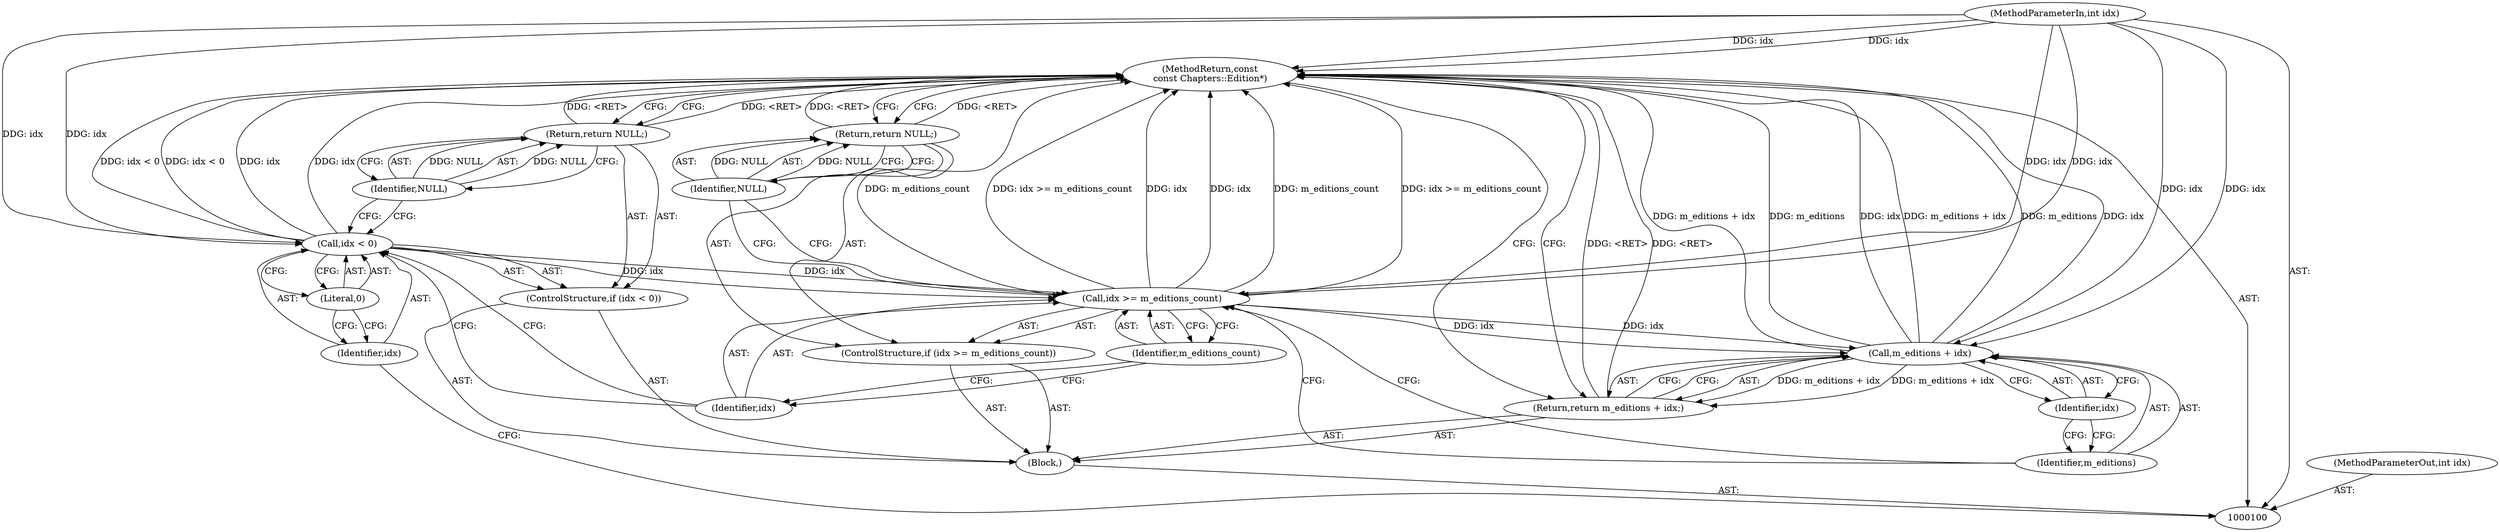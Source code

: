 digraph "0_Android_04839626ed859623901ebd3a5fd483982186b59d_73" {
"1000119" [label="(MethodReturn,const\nconst Chapters::Edition*)"];
"1000101" [label="(MethodParameterIn,int idx)"];
"1000140" [label="(MethodParameterOut,int idx)"];
"1000102" [label="(Block,)"];
"1000106" [label="(Literal,0)"];
"1000103" [label="(ControlStructure,if (idx < 0))"];
"1000104" [label="(Call,idx < 0)"];
"1000105" [label="(Identifier,idx)"];
"1000108" [label="(Identifier,NULL)"];
"1000107" [label="(Return,return NULL;)"];
"1000112" [label="(Identifier,m_editions_count)"];
"1000109" [label="(ControlStructure,if (idx >= m_editions_count))"];
"1000110" [label="(Call,idx >= m_editions_count)"];
"1000111" [label="(Identifier,idx)"];
"1000114" [label="(Identifier,NULL)"];
"1000113" [label="(Return,return NULL;)"];
"1000115" [label="(Return,return m_editions + idx;)"];
"1000118" [label="(Identifier,idx)"];
"1000116" [label="(Call,m_editions + idx)"];
"1000117" [label="(Identifier,m_editions)"];
"1000119" -> "1000100"  [label="AST: "];
"1000119" -> "1000107"  [label="CFG: "];
"1000119" -> "1000113"  [label="CFG: "];
"1000119" -> "1000115"  [label="CFG: "];
"1000116" -> "1000119"  [label="DDG: m_editions"];
"1000116" -> "1000119"  [label="DDG: idx"];
"1000116" -> "1000119"  [label="DDG: m_editions + idx"];
"1000104" -> "1000119"  [label="DDG: idx < 0"];
"1000104" -> "1000119"  [label="DDG: idx"];
"1000110" -> "1000119"  [label="DDG: m_editions_count"];
"1000110" -> "1000119"  [label="DDG: idx >= m_editions_count"];
"1000110" -> "1000119"  [label="DDG: idx"];
"1000101" -> "1000119"  [label="DDG: idx"];
"1000115" -> "1000119"  [label="DDG: <RET>"];
"1000113" -> "1000119"  [label="DDG: <RET>"];
"1000107" -> "1000119"  [label="DDG: <RET>"];
"1000101" -> "1000100"  [label="AST: "];
"1000101" -> "1000119"  [label="DDG: idx"];
"1000101" -> "1000104"  [label="DDG: idx"];
"1000101" -> "1000110"  [label="DDG: idx"];
"1000101" -> "1000116"  [label="DDG: idx"];
"1000140" -> "1000100"  [label="AST: "];
"1000102" -> "1000100"  [label="AST: "];
"1000103" -> "1000102"  [label="AST: "];
"1000109" -> "1000102"  [label="AST: "];
"1000115" -> "1000102"  [label="AST: "];
"1000106" -> "1000104"  [label="AST: "];
"1000106" -> "1000105"  [label="CFG: "];
"1000104" -> "1000106"  [label="CFG: "];
"1000103" -> "1000102"  [label="AST: "];
"1000104" -> "1000103"  [label="AST: "];
"1000107" -> "1000103"  [label="AST: "];
"1000104" -> "1000103"  [label="AST: "];
"1000104" -> "1000106"  [label="CFG: "];
"1000105" -> "1000104"  [label="AST: "];
"1000106" -> "1000104"  [label="AST: "];
"1000108" -> "1000104"  [label="CFG: "];
"1000111" -> "1000104"  [label="CFG: "];
"1000104" -> "1000119"  [label="DDG: idx < 0"];
"1000104" -> "1000119"  [label="DDG: idx"];
"1000101" -> "1000104"  [label="DDG: idx"];
"1000104" -> "1000110"  [label="DDG: idx"];
"1000105" -> "1000104"  [label="AST: "];
"1000105" -> "1000100"  [label="CFG: "];
"1000106" -> "1000105"  [label="CFG: "];
"1000108" -> "1000107"  [label="AST: "];
"1000108" -> "1000104"  [label="CFG: "];
"1000107" -> "1000108"  [label="CFG: "];
"1000108" -> "1000107"  [label="DDG: NULL"];
"1000107" -> "1000103"  [label="AST: "];
"1000107" -> "1000108"  [label="CFG: "];
"1000108" -> "1000107"  [label="AST: "];
"1000119" -> "1000107"  [label="CFG: "];
"1000107" -> "1000119"  [label="DDG: <RET>"];
"1000108" -> "1000107"  [label="DDG: NULL"];
"1000112" -> "1000110"  [label="AST: "];
"1000112" -> "1000111"  [label="CFG: "];
"1000110" -> "1000112"  [label="CFG: "];
"1000109" -> "1000102"  [label="AST: "];
"1000110" -> "1000109"  [label="AST: "];
"1000113" -> "1000109"  [label="AST: "];
"1000110" -> "1000109"  [label="AST: "];
"1000110" -> "1000112"  [label="CFG: "];
"1000111" -> "1000110"  [label="AST: "];
"1000112" -> "1000110"  [label="AST: "];
"1000114" -> "1000110"  [label="CFG: "];
"1000117" -> "1000110"  [label="CFG: "];
"1000110" -> "1000119"  [label="DDG: m_editions_count"];
"1000110" -> "1000119"  [label="DDG: idx >= m_editions_count"];
"1000110" -> "1000119"  [label="DDG: idx"];
"1000104" -> "1000110"  [label="DDG: idx"];
"1000101" -> "1000110"  [label="DDG: idx"];
"1000110" -> "1000116"  [label="DDG: idx"];
"1000111" -> "1000110"  [label="AST: "];
"1000111" -> "1000104"  [label="CFG: "];
"1000112" -> "1000111"  [label="CFG: "];
"1000114" -> "1000113"  [label="AST: "];
"1000114" -> "1000110"  [label="CFG: "];
"1000113" -> "1000114"  [label="CFG: "];
"1000114" -> "1000113"  [label="DDG: NULL"];
"1000113" -> "1000109"  [label="AST: "];
"1000113" -> "1000114"  [label="CFG: "];
"1000114" -> "1000113"  [label="AST: "];
"1000119" -> "1000113"  [label="CFG: "];
"1000113" -> "1000119"  [label="DDG: <RET>"];
"1000114" -> "1000113"  [label="DDG: NULL"];
"1000115" -> "1000102"  [label="AST: "];
"1000115" -> "1000116"  [label="CFG: "];
"1000116" -> "1000115"  [label="AST: "];
"1000119" -> "1000115"  [label="CFG: "];
"1000115" -> "1000119"  [label="DDG: <RET>"];
"1000116" -> "1000115"  [label="DDG: m_editions + idx"];
"1000118" -> "1000116"  [label="AST: "];
"1000118" -> "1000117"  [label="CFG: "];
"1000116" -> "1000118"  [label="CFG: "];
"1000116" -> "1000115"  [label="AST: "];
"1000116" -> "1000118"  [label="CFG: "];
"1000117" -> "1000116"  [label="AST: "];
"1000118" -> "1000116"  [label="AST: "];
"1000115" -> "1000116"  [label="CFG: "];
"1000116" -> "1000119"  [label="DDG: m_editions"];
"1000116" -> "1000119"  [label="DDG: idx"];
"1000116" -> "1000119"  [label="DDG: m_editions + idx"];
"1000116" -> "1000115"  [label="DDG: m_editions + idx"];
"1000110" -> "1000116"  [label="DDG: idx"];
"1000101" -> "1000116"  [label="DDG: idx"];
"1000117" -> "1000116"  [label="AST: "];
"1000117" -> "1000110"  [label="CFG: "];
"1000118" -> "1000117"  [label="CFG: "];
}
